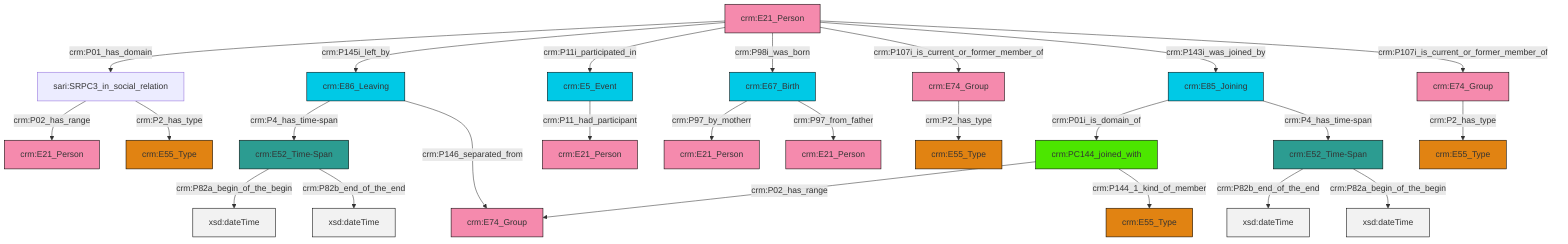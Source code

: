graph TD
classDef Literal fill:#f2f2f2,stroke:#000000;
classDef CRM_Entity fill:#FFFFFF,stroke:#000000;
classDef Temporal_Entity fill:#00C9E6, stroke:#000000;
classDef Type fill:#E18312, stroke:#000000;
classDef Time-Span fill:#2C9C91, stroke:#000000;
classDef Appellation fill:#FFEB7F, stroke:#000000;
classDef Place fill:#008836, stroke:#000000;
classDef Persistent_Item fill:#B266B2, stroke:#000000;
classDef Conceptual_Object fill:#FFD700, stroke:#000000;
classDef Physical_Thing fill:#D2B48C, stroke:#000000;
classDef Actor fill:#f58aad, stroke:#000000;
classDef PC_Classes fill:#4ce600, stroke:#000000;
classDef Multi fill:#cccccc,stroke:#000000;

4["crm:E85_Joining"]:::Temporal_Entity -->|crm:P01i_is_domain_of| 5["crm:PC144_joined_with"]:::PC_Classes
6["crm:E74_Group"]:::Actor -->|crm:P2_has_type| 7["crm:E55_Type"]:::Type
8["crm:E86_Leaving"]:::Temporal_Entity -->|crm:P4_has_time-span| 9["crm:E52_Time-Span"]:::Time-Span
9["crm:E52_Time-Span"]:::Time-Span -->|crm:P82a_begin_of_the_begin| 10[xsd:dateTime]:::Literal
11["crm:E21_Person"]:::Actor -->|crm:P01_has_domain| 12["sari:SRPC3_in_social_relation"]:::Default
5["crm:PC144_joined_with"]:::PC_Classes -->|crm:P02_has_range| 2["crm:E74_Group"]:::Actor
5["crm:PC144_joined_with"]:::PC_Classes -->|crm:P144_1_kind_of_member| 0["crm:E55_Type"]:::Type
22["crm:E52_Time-Span"]:::Time-Span -->|crm:P82b_end_of_the_end| 23[xsd:dateTime]:::Literal
17["crm:E67_Birth"]:::Temporal_Entity -->|crm:P97_by_motherr| 24["crm:E21_Person"]:::Actor
17["crm:E67_Birth"]:::Temporal_Entity -->|crm:P97_from_father| 25["crm:E21_Person"]:::Actor
11["crm:E21_Person"]:::Actor -->|crm:P145i_left_by| 8["crm:E86_Leaving"]:::Temporal_Entity
11["crm:E21_Person"]:::Actor -->|crm:P11i_participated_in| 19["crm:E5_Event"]:::Temporal_Entity
9["crm:E52_Time-Span"]:::Time-Span -->|crm:P82b_end_of_the_end| 32[xsd:dateTime]:::Literal
11["crm:E21_Person"]:::Actor -->|crm:P98i_was_born| 17["crm:E67_Birth"]:::Temporal_Entity
12["sari:SRPC3_in_social_relation"]:::Default -->|crm:P02_has_range| 14["crm:E21_Person"]:::Actor
8["crm:E86_Leaving"]:::Temporal_Entity -->|crm:P146_separated_from| 2["crm:E74_Group"]:::Actor
36["crm:E74_Group"]:::Actor -->|crm:P2_has_type| 26["crm:E55_Type"]:::Type
11["crm:E21_Person"]:::Actor -->|crm:P107i_is_current_or_former_member_of| 6["crm:E74_Group"]:::Actor
4["crm:E85_Joining"]:::Temporal_Entity -->|crm:P4_has_time-span| 22["crm:E52_Time-Span"]:::Time-Span
19["crm:E5_Event"]:::Temporal_Entity -->|crm:P11_had_participant| 39["crm:E21_Person"]:::Actor
11["crm:E21_Person"]:::Actor -->|crm:P143i_was_joined_by| 4["crm:E85_Joining"]:::Temporal_Entity
11["crm:E21_Person"]:::Actor -->|crm:P107i_is_current_or_former_member_of| 36["crm:E74_Group"]:::Actor
12["sari:SRPC3_in_social_relation"]:::Default -->|crm:P2_has_type| 34["crm:E55_Type"]:::Type
22["crm:E52_Time-Span"]:::Time-Span -->|crm:P82a_begin_of_the_begin| 44[xsd:dateTime]:::Literal